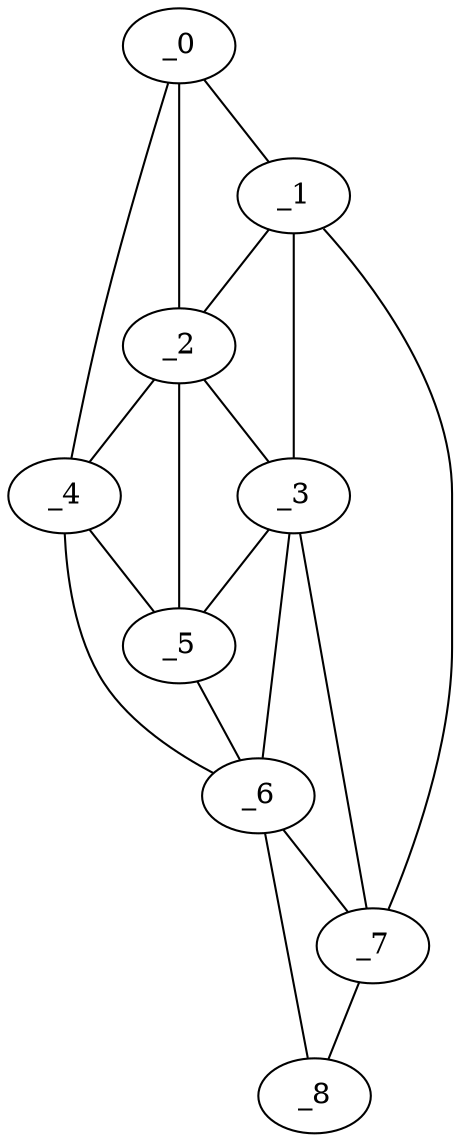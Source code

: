graph "obj70__0.gxl" {
	_0	 [x=11,
		y=24];
	_1	 [x=11,
		y=49];
	_0 -- _1	 [valence=1];
	_2	 [x=57,
		y=30];
	_0 -- _2	 [valence=2];
	_4	 [x=74,
		y=22];
	_0 -- _4	 [valence=1];
	_1 -- _2	 [valence=2];
	_3	 [x=68,
		y=43];
	_1 -- _3	 [valence=1];
	_7	 [x=120,
		y=48];
	_1 -- _7	 [valence=1];
	_2 -- _3	 [valence=2];
	_2 -- _4	 [valence=2];
	_5	 [x=74,
		y=30];
	_2 -- _5	 [valence=1];
	_3 -- _5	 [valence=2];
	_6	 [x=111,
		y=30];
	_3 -- _6	 [valence=2];
	_3 -- _7	 [valence=2];
	_4 -- _5	 [valence=2];
	_4 -- _6	 [valence=1];
	_5 -- _6	 [valence=1];
	_6 -- _7	 [valence=1];
	_8	 [x=127,
		y=43];
	_6 -- _8	 [valence=1];
	_7 -- _8	 [valence=1];
}
